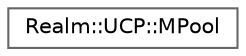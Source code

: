 digraph "Graphical Class Hierarchy"
{
 // LATEX_PDF_SIZE
  bgcolor="transparent";
  edge [fontname=Helvetica,fontsize=10,labelfontname=Helvetica,labelfontsize=10];
  node [fontname=Helvetica,fontsize=10,shape=box,height=0.2,width=0.4];
  rankdir="LR";
  Node0 [id="Node000000",label="Realm::UCP::MPool",height=0.2,width=0.4,color="grey40", fillcolor="white", style="filled",URL="$classRealm_1_1UCP_1_1MPool.html",tooltip=" "];
}
